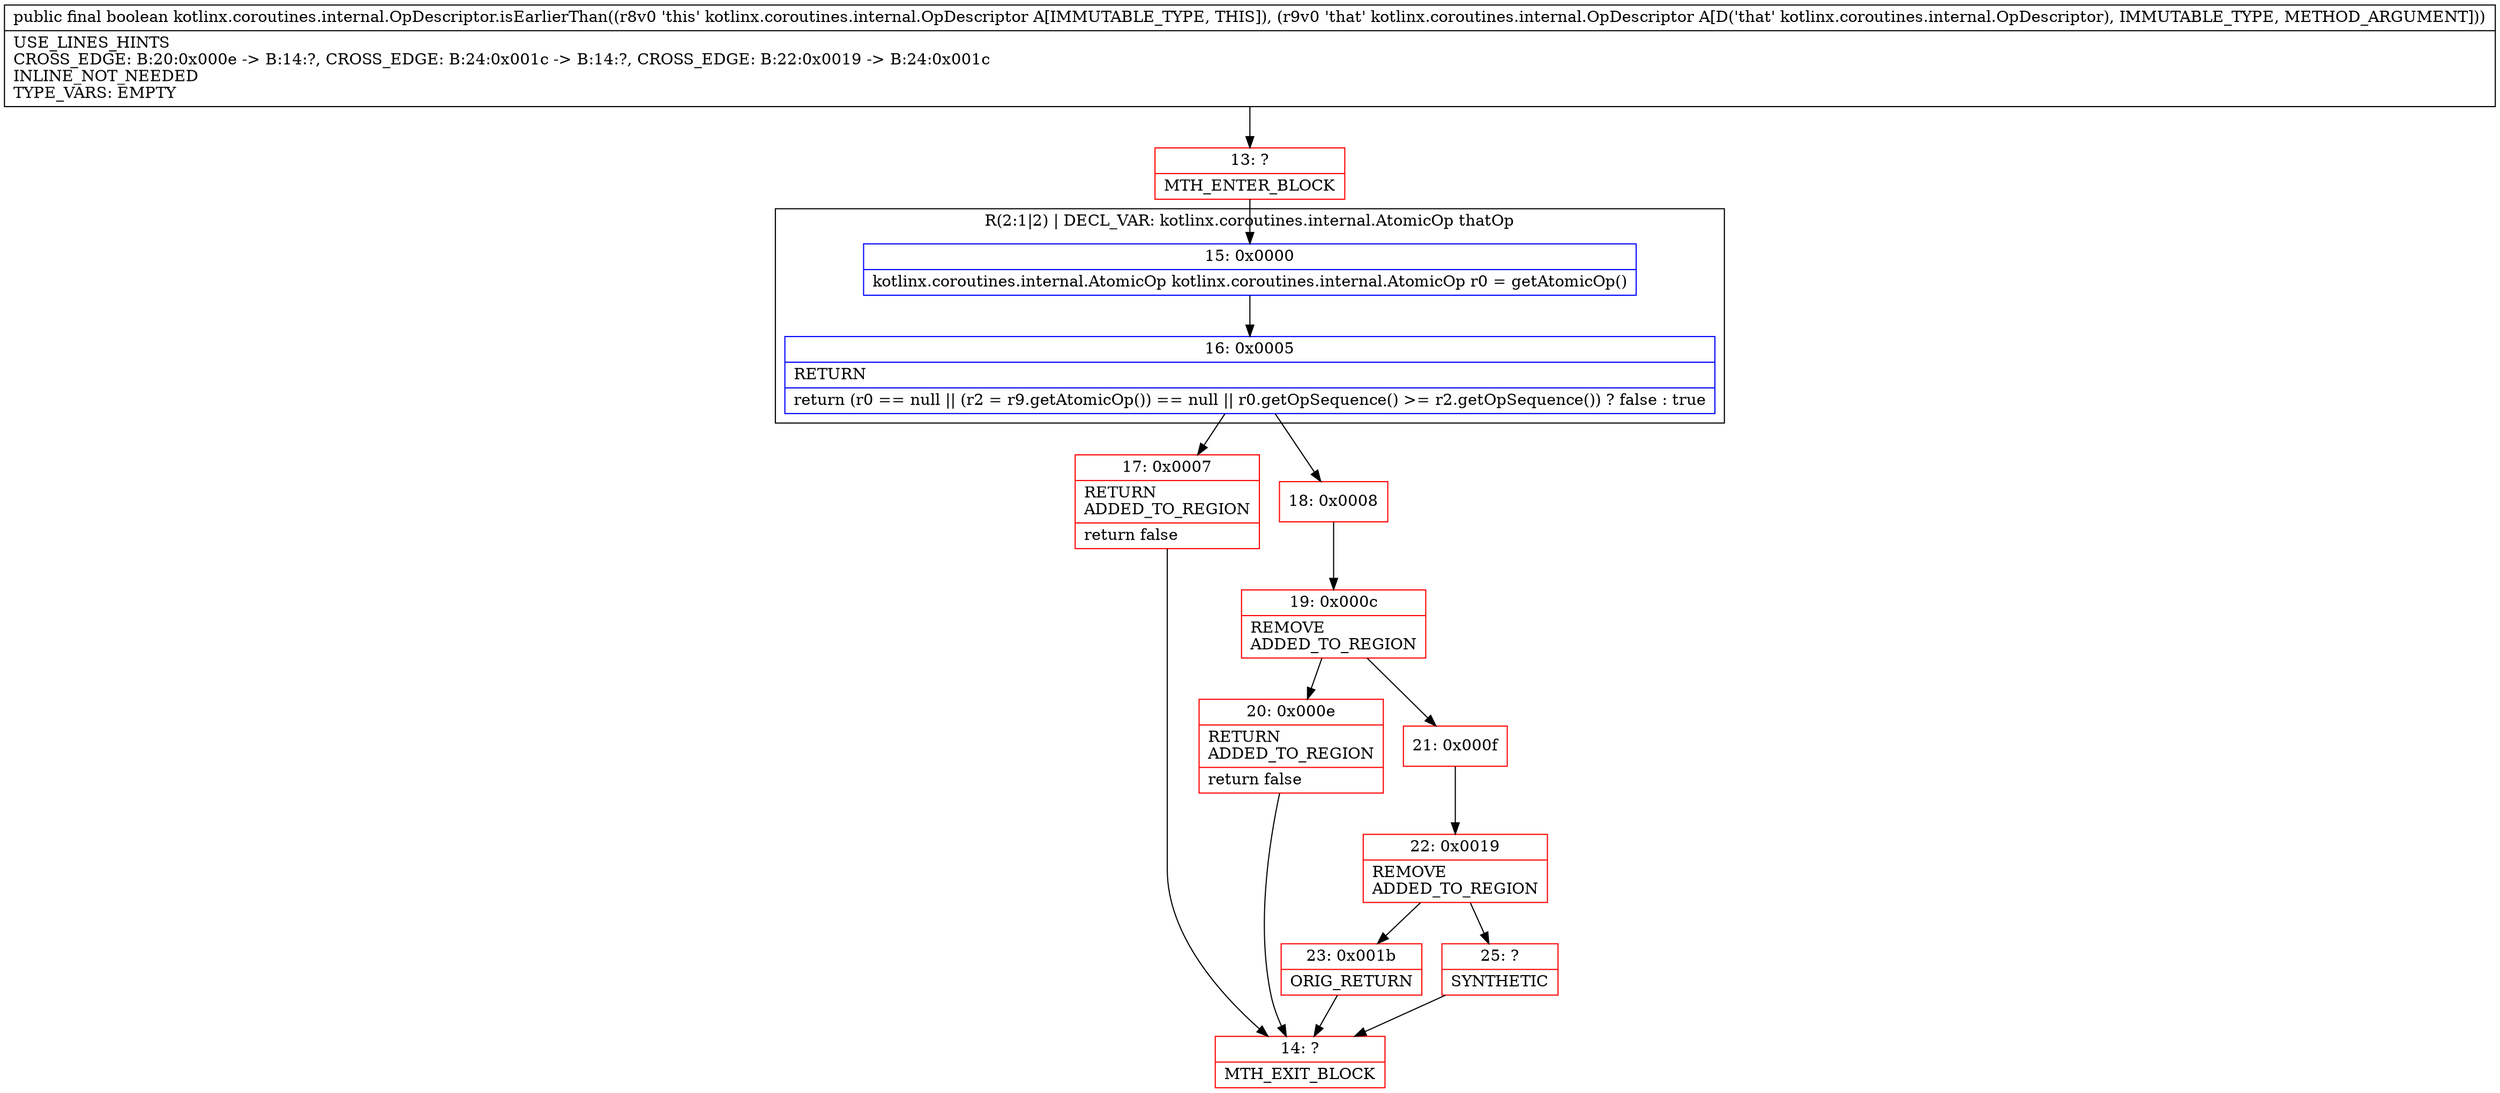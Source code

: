 digraph "CFG forkotlinx.coroutines.internal.OpDescriptor.isEarlierThan(Lkotlinx\/coroutines\/internal\/OpDescriptor;)Z" {
subgraph cluster_Region_1304546833 {
label = "R(2:1|2) | DECL_VAR: kotlinx.coroutines.internal.AtomicOp thatOp\l";
node [shape=record,color=blue];
Node_15 [shape=record,label="{15\:\ 0x0000|kotlinx.coroutines.internal.AtomicOp kotlinx.coroutines.internal.AtomicOp r0 = getAtomicOp()\l}"];
Node_16 [shape=record,label="{16\:\ 0x0005|RETURN\l|return (r0 == null \|\| (r2 = r9.getAtomicOp()) == null \|\| r0.getOpSequence() \>= r2.getOpSequence()) ? false : true\l}"];
}
Node_13 [shape=record,color=red,label="{13\:\ ?|MTH_ENTER_BLOCK\l}"];
Node_17 [shape=record,color=red,label="{17\:\ 0x0007|RETURN\lADDED_TO_REGION\l|return false\l}"];
Node_14 [shape=record,color=red,label="{14\:\ ?|MTH_EXIT_BLOCK\l}"];
Node_18 [shape=record,color=red,label="{18\:\ 0x0008}"];
Node_19 [shape=record,color=red,label="{19\:\ 0x000c|REMOVE\lADDED_TO_REGION\l}"];
Node_20 [shape=record,color=red,label="{20\:\ 0x000e|RETURN\lADDED_TO_REGION\l|return false\l}"];
Node_21 [shape=record,color=red,label="{21\:\ 0x000f}"];
Node_22 [shape=record,color=red,label="{22\:\ 0x0019|REMOVE\lADDED_TO_REGION\l}"];
Node_23 [shape=record,color=red,label="{23\:\ 0x001b|ORIG_RETURN\l}"];
Node_25 [shape=record,color=red,label="{25\:\ ?|SYNTHETIC\l}"];
MethodNode[shape=record,label="{public final boolean kotlinx.coroutines.internal.OpDescriptor.isEarlierThan((r8v0 'this' kotlinx.coroutines.internal.OpDescriptor A[IMMUTABLE_TYPE, THIS]), (r9v0 'that' kotlinx.coroutines.internal.OpDescriptor A[D('that' kotlinx.coroutines.internal.OpDescriptor), IMMUTABLE_TYPE, METHOD_ARGUMENT]))  | USE_LINES_HINTS\lCROSS_EDGE: B:20:0x000e \-\> B:14:?, CROSS_EDGE: B:24:0x001c \-\> B:14:?, CROSS_EDGE: B:22:0x0019 \-\> B:24:0x001c\lINLINE_NOT_NEEDED\lTYPE_VARS: EMPTY\l}"];
MethodNode -> Node_13;Node_15 -> Node_16;
Node_16 -> Node_17;
Node_16 -> Node_18;
Node_13 -> Node_15;
Node_17 -> Node_14;
Node_18 -> Node_19;
Node_19 -> Node_20;
Node_19 -> Node_21;
Node_20 -> Node_14;
Node_21 -> Node_22;
Node_22 -> Node_23;
Node_22 -> Node_25;
Node_23 -> Node_14;
Node_25 -> Node_14;
}

